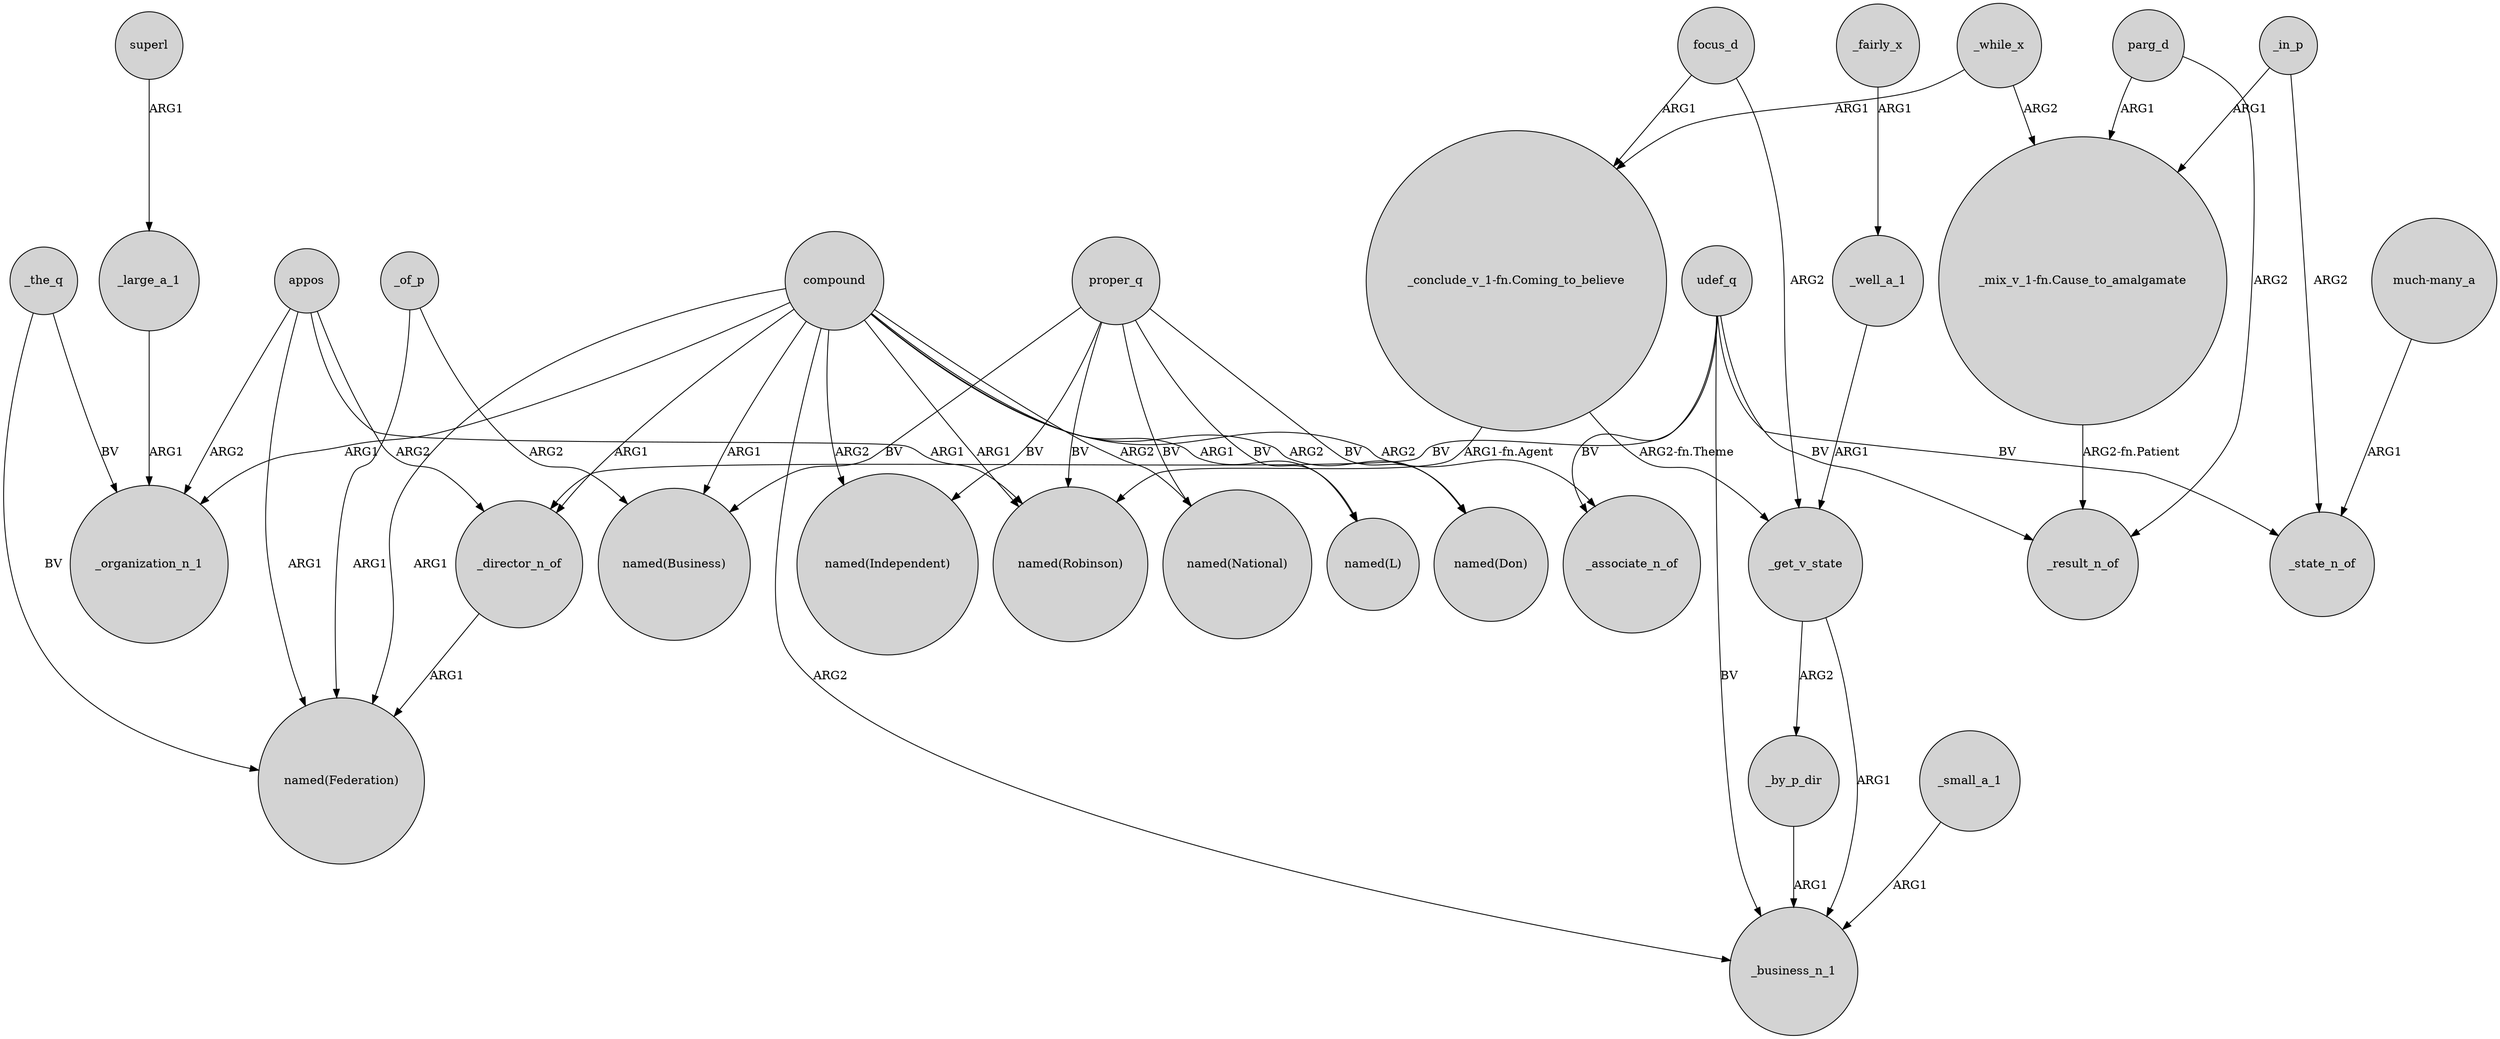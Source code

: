 digraph {
	node [shape=circle style=filled]
	superl -> _large_a_1 [label=ARG1]
	appos -> _organization_n_1 [label=ARG2]
	proper_q -> "named(Don)" [label=BV]
	appos -> "named(Federation)" [label=ARG1]
	focus_d -> "_conclude_v_1-fn.Coming_to_believe" [label=ARG1]
	compound -> _organization_n_1 [label=ARG1]
	parg_d -> "_mix_v_1-fn.Cause_to_amalgamate" [label=ARG1]
	proper_q -> "named(L)" [label=BV]
	parg_d -> _result_n_of [label=ARG2]
	_the_q -> "named(Federation)" [label=BV]
	"_conclude_v_1-fn.Coming_to_believe" -> "named(Robinson)" [label="ARG1-fn.Agent"]
	proper_q -> "named(Business)" [label=BV]
	udef_q -> _state_n_of [label=BV]
	compound -> "named(Don)" [label=ARG2]
	_by_p_dir -> _business_n_1 [label=ARG1]
	_of_p -> "named(Business)" [label=ARG2]
	compound -> "named(L)" [label=ARG1]
	_fairly_x -> _well_a_1 [label=ARG1]
	_in_p -> _state_n_of [label=ARG2]
	_in_p -> "_mix_v_1-fn.Cause_to_amalgamate" [label=ARG1]
	udef_q -> _director_n_of [label=BV]
	udef_q -> _associate_n_of [label=BV]
	_of_p -> "named(Federation)" [label=ARG1]
	"_conclude_v_1-fn.Coming_to_believe" -> _get_v_state [label="ARG2-fn.Theme"]
	compound -> "named(National)" [label=ARG2]
	udef_q -> _result_n_of [label=BV]
	_the_q -> _organization_n_1 [label=BV]
	_large_a_1 -> _organization_n_1 [label=ARG1]
	compound -> "named(Robinson)" [label=ARG1]
	_well_a_1 -> _get_v_state [label=ARG1]
	_while_x -> "_mix_v_1-fn.Cause_to_amalgamate" [label=ARG2]
	compound -> "named(Independent)" [label=ARG2]
	_while_x -> "_conclude_v_1-fn.Coming_to_believe" [label=ARG1]
	_small_a_1 -> _business_n_1 [label=ARG1]
	compound -> "named(Business)" [label=ARG1]
	compound -> _business_n_1 [label=ARG2]
	_get_v_state -> _business_n_1 [label=ARG1]
	proper_q -> "named(Robinson)" [label=BV]
	udef_q -> _business_n_1 [label=BV]
	proper_q -> "named(National)" [label=BV]
	compound -> "named(Federation)" [label=ARG1]
	focus_d -> _get_v_state [label=ARG2]
	appos -> "named(Robinson)" [label=ARG1]
	compound -> _director_n_of [label=ARG1]
	compound -> _associate_n_of [label=ARG2]
	appos -> _director_n_of [label=ARG2]
	proper_q -> "named(Independent)" [label=BV]
	_get_v_state -> _by_p_dir [label=ARG2]
	"much-many_a" -> _state_n_of [label=ARG1]
	"_mix_v_1-fn.Cause_to_amalgamate" -> _result_n_of [label="ARG2-fn.Patient"]
	_director_n_of -> "named(Federation)" [label=ARG1]
}
